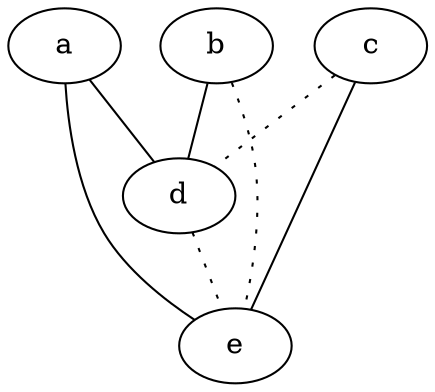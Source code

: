 graph {
a -- d;
a -- e;
b -- d;
b -- e [style=dotted];
c -- d [style=dotted];
c -- e;
d -- e [style=dotted];
}
